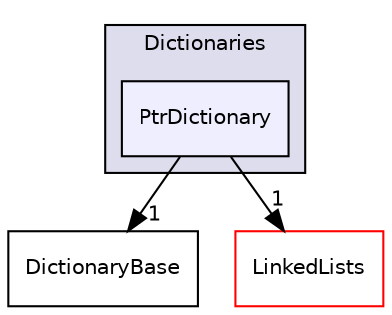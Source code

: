 digraph "src/OpenFOAM/containers/Dictionaries/PtrDictionary" {
  bgcolor=transparent;
  compound=true
  node [ fontsize="10", fontname="Helvetica"];
  edge [ labelfontsize="10", labelfontname="Helvetica"];
  subgraph clusterdir_4f2e58bca614b0b5e09a6a47af6ca3c2 {
    graph [ bgcolor="#ddddee", pencolor="black", label="Dictionaries" fontname="Helvetica", fontsize="10", URL="dir_4f2e58bca614b0b5e09a6a47af6ca3c2.html"]
  dir_bd6223f71094bb6ef57261827e2abf3a [shape=box, label="PtrDictionary", style="filled", fillcolor="#eeeeff", pencolor="black", URL="dir_bd6223f71094bb6ef57261827e2abf3a.html"];
  }
  dir_217028059cea324bae2d14ed83dd4c99 [shape=box label="DictionaryBase" URL="dir_217028059cea324bae2d14ed83dd4c99.html"];
  dir_1ceeb2d59d8f320bd70a3a0eeca6c137 [shape=box label="LinkedLists" color="red" URL="dir_1ceeb2d59d8f320bd70a3a0eeca6c137.html"];
  dir_bd6223f71094bb6ef57261827e2abf3a->dir_217028059cea324bae2d14ed83dd4c99 [headlabel="1", labeldistance=1.5 headhref="dir_001901_001900.html"];
  dir_bd6223f71094bb6ef57261827e2abf3a->dir_1ceeb2d59d8f320bd70a3a0eeca6c137 [headlabel="1", labeldistance=1.5 headhref="dir_001901_001914.html"];
}
